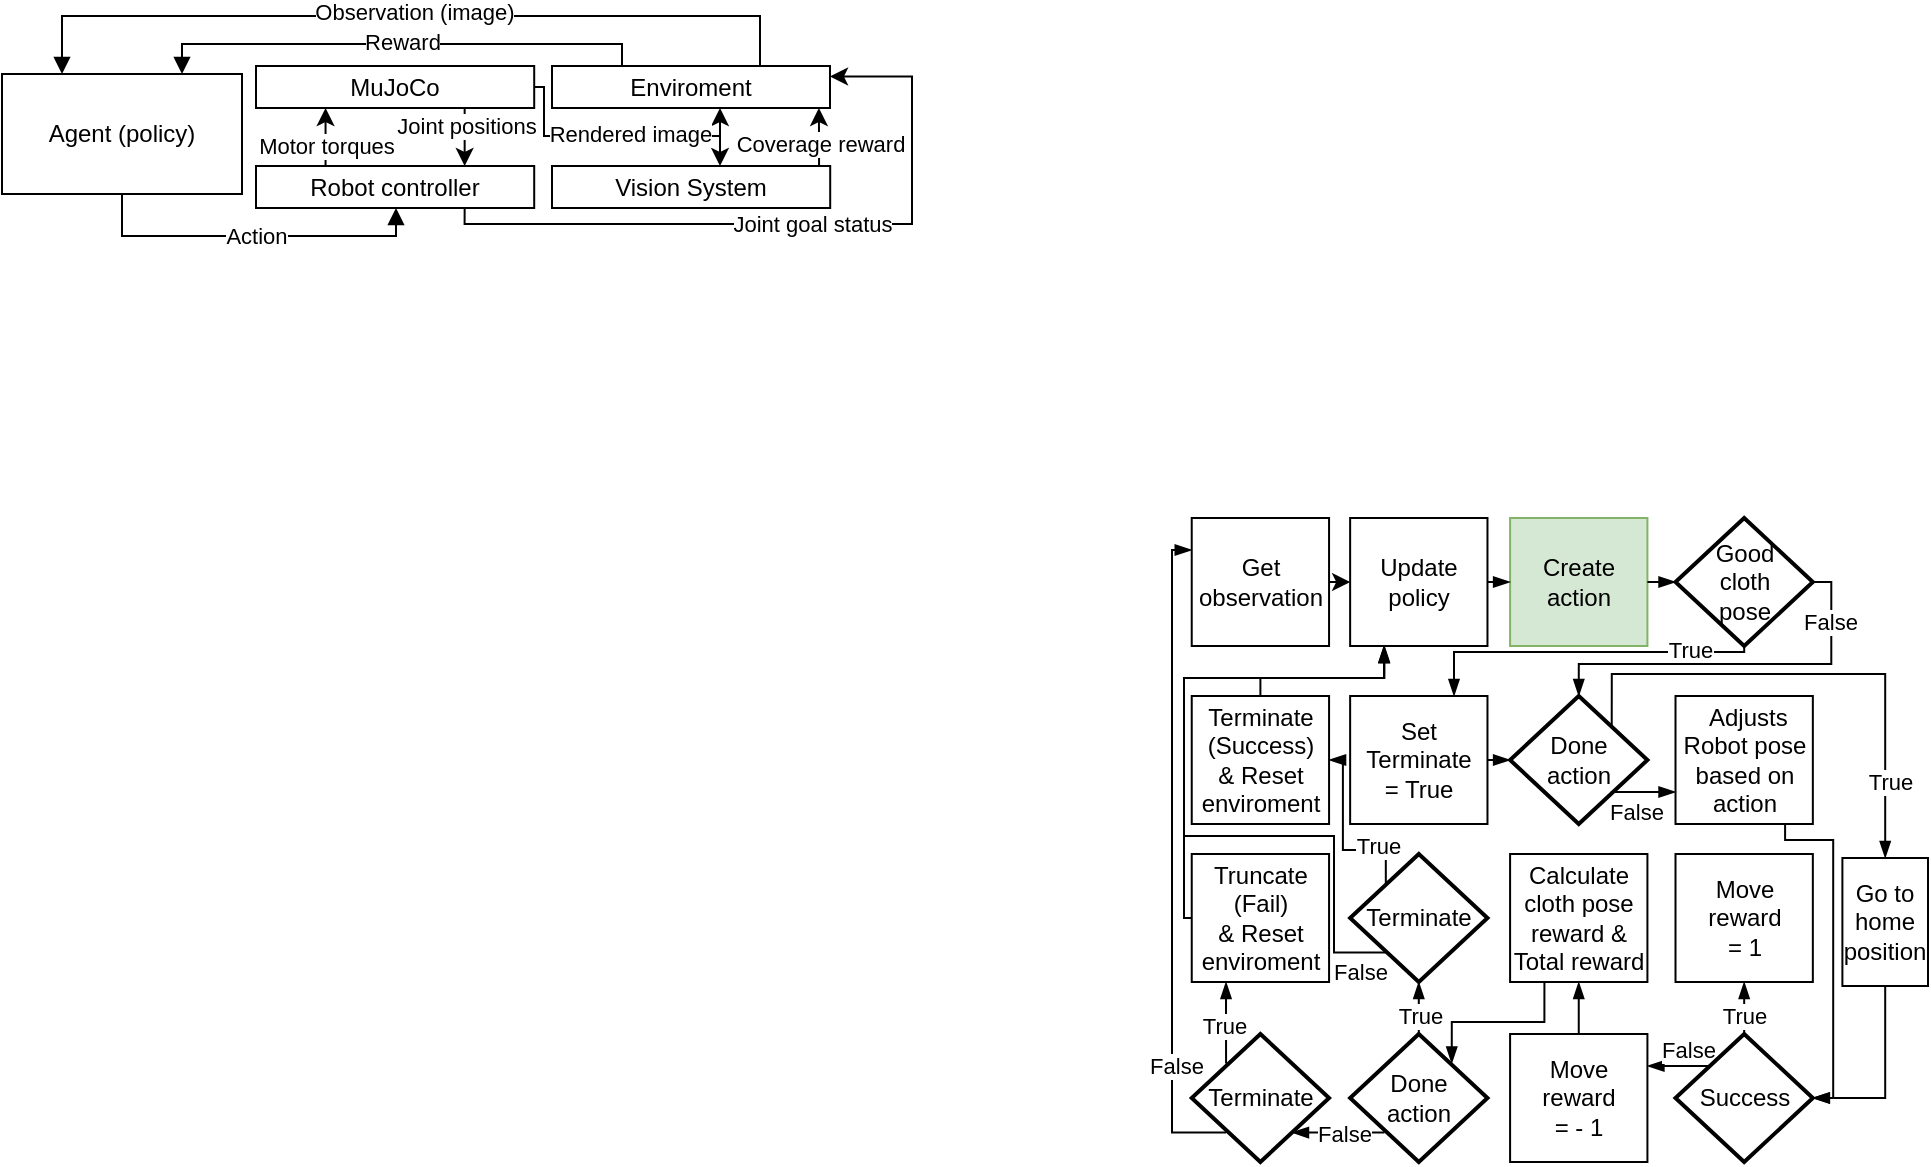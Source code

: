 <mxfile version="21.2.9" type="github">
  <diagram name="Side-1" id="IDjkuEueyV2Seu-0DVJS">
    <mxGraphModel dx="833" dy="358" grid="0" gridSize="10" guides="1" tooltips="1" connect="1" arrows="1" fold="1" page="1" pageScale="1" pageWidth="827" pageHeight="1169" math="0" shadow="0">
      <root>
        <mxCell id="0" />
        <mxCell id="1" parent="0" />
        <mxCell id="q68h-VnjrhYscI5epr3n-5" style="edgeStyle=orthogonalEdgeStyle;rounded=0;orthogonalLoop=1;jettySize=auto;html=1;exitX=0.25;exitY=0;exitDx=0;exitDy=0;endArrow=none;endFill=0;entryX=0.75;entryY=0;entryDx=0;entryDy=0;startArrow=block;startFill=1;" parent="1" source="q68h-VnjrhYscI5epr3n-1" target="q68h-VnjrhYscI5epr3n-2" edge="1">
          <mxGeometry relative="1" as="geometry">
            <Array as="points">
              <mxPoint x="130" y="191" />
              <mxPoint x="479" y="191" />
              <mxPoint x="479" y="216" />
            </Array>
          </mxGeometry>
        </mxCell>
        <mxCell id="q68h-VnjrhYscI5epr3n-10" value="Observation (image)" style="edgeLabel;html=1;align=center;verticalAlign=middle;resizable=0;points=[];" parent="q68h-VnjrhYscI5epr3n-5" vertex="1" connectable="0">
          <mxGeometry x="0.074" y="-1" relative="1" as="geometry">
            <mxPoint x="-12" y="-3" as="offset" />
          </mxGeometry>
        </mxCell>
        <mxCell id="q68h-VnjrhYscI5epr3n-1" value="Agent (policy)" style="rounded=0;whiteSpace=wrap;html=1;" parent="1" vertex="1">
          <mxGeometry x="100" y="220" width="120" height="60" as="geometry" />
        </mxCell>
        <mxCell id="q68h-VnjrhYscI5epr3n-11" style="edgeStyle=orthogonalEdgeStyle;rounded=0;orthogonalLoop=1;jettySize=auto;html=1;exitX=0.75;exitY=0;exitDx=0;exitDy=0;endArrow=none;endFill=0;entryX=0.25;entryY=0;entryDx=0;entryDy=0;startArrow=block;startFill=1;" parent="1" source="q68h-VnjrhYscI5epr3n-1" target="q68h-VnjrhYscI5epr3n-2" edge="1">
          <mxGeometry relative="1" as="geometry">
            <mxPoint x="140" y="230" as="sourcePoint" />
            <mxPoint x="369" y="230" as="targetPoint" />
            <Array as="points">
              <mxPoint x="190" y="205" />
              <mxPoint x="410" y="205" />
              <mxPoint x="410" y="216" />
            </Array>
          </mxGeometry>
        </mxCell>
        <mxCell id="q68h-VnjrhYscI5epr3n-12" value="Reward" style="edgeLabel;html=1;align=center;verticalAlign=middle;resizable=0;points=[];" parent="q68h-VnjrhYscI5epr3n-11" vertex="1" connectable="0">
          <mxGeometry x="0.074" y="-1" relative="1" as="geometry">
            <mxPoint x="-7" y="-2" as="offset" />
          </mxGeometry>
        </mxCell>
        <mxCell id="q68h-VnjrhYscI5epr3n-9" style="edgeStyle=orthogonalEdgeStyle;rounded=0;orthogonalLoop=1;jettySize=auto;html=1;exitX=0.5;exitY=1;exitDx=0;exitDy=0;endArrow=block;endFill=1;entryX=0.5;entryY=1;entryDx=0;entryDy=0;" parent="1" source="q68h-VnjrhYscI5epr3n-1" target="q68h-VnjrhYscI5epr3n-16" edge="1">
          <mxGeometry relative="1" as="geometry">
            <mxPoint x="140" y="230" as="sourcePoint" />
            <mxPoint x="461" y="359" as="targetPoint" />
            <Array as="points">
              <mxPoint x="160" y="301" />
              <mxPoint x="297" y="301" />
              <mxPoint x="297" y="287" />
            </Array>
          </mxGeometry>
        </mxCell>
        <mxCell id="q68h-VnjrhYscI5epr3n-13" value="Action" style="edgeLabel;html=1;align=center;verticalAlign=middle;resizable=0;points=[];" parent="q68h-VnjrhYscI5epr3n-9" vertex="1" connectable="0">
          <mxGeometry x="-0.108" y="2" relative="1" as="geometry">
            <mxPoint x="11" y="2" as="offset" />
          </mxGeometry>
        </mxCell>
        <mxCell id="q68h-VnjrhYscI5epr3n-2" value="Enviroment" style="rounded=0;whiteSpace=wrap;html=1;verticalAlign=middle;points=[[0,0,0,0,0],[0,0.25,0,0,0],[0,0.5,0,0,0],[0,0.75,0,0,0],[0,1,0,0,0],[0.25,0,0,0,0],[0.25,1,0,0,0],[0.5,0,0,0,0],[0.5,1,0,0,0],[0.61,1,0,0,0],[0.75,0,0,0,0],[0.96,1,0,0,0],[1,0,0,0,0],[1,0.25,0,0,0],[1,0.5,0,0,0],[1,0.75,0,0,0]];" parent="1" vertex="1">
          <mxGeometry x="375" y="216" width="139" height="21" as="geometry" />
        </mxCell>
        <mxCell id="q68h-VnjrhYscI5epr3n-39" style="edgeStyle=orthogonalEdgeStyle;rounded=0;orthogonalLoop=1;jettySize=auto;html=1;exitX=1;exitY=0.5;exitDx=0;exitDy=0;entryX=0.61;entryY=1;entryDx=0;entryDy=0;entryPerimeter=0;" parent="1" source="q68h-VnjrhYscI5epr3n-14" target="q68h-VnjrhYscI5epr3n-2" edge="1">
          <mxGeometry relative="1" as="geometry">
            <Array as="points">
              <mxPoint x="371" y="226" />
              <mxPoint x="371" y="251" />
              <mxPoint x="459" y="251" />
              <mxPoint x="459" y="237" />
            </Array>
          </mxGeometry>
        </mxCell>
        <mxCell id="q68h-VnjrhYscI5epr3n-14" value="MuJoCo" style="rounded=0;whiteSpace=wrap;html=1;" parent="1" vertex="1">
          <mxGeometry x="227" y="216" width="139.1" height="21" as="geometry" />
        </mxCell>
        <mxCell id="q68h-VnjrhYscI5epr3n-32" style="edgeStyle=orthogonalEdgeStyle;rounded=0;orthogonalLoop=1;jettySize=auto;html=1;exitX=0.75;exitY=1;exitDx=0;exitDy=0;entryX=1;entryY=0.25;entryDx=0;entryDy=0;" parent="1" source="q68h-VnjrhYscI5epr3n-16" target="q68h-VnjrhYscI5epr3n-2" edge="1">
          <mxGeometry relative="1" as="geometry">
            <Array as="points">
              <mxPoint x="331" y="295" />
              <mxPoint x="555" y="295" />
              <mxPoint x="555" y="221" />
            </Array>
          </mxGeometry>
        </mxCell>
        <mxCell id="q68h-VnjrhYscI5epr3n-33" value="Joint goal status" style="edgeLabel;html=1;align=center;verticalAlign=middle;resizable=0;points=[];" parent="q68h-VnjrhYscI5epr3n-32" vertex="1" connectable="0">
          <mxGeometry x="0.049" relative="1" as="geometry">
            <mxPoint as="offset" />
          </mxGeometry>
        </mxCell>
        <mxCell id="q68h-VnjrhYscI5epr3n-16" value="Robot controller" style="rounded=0;whiteSpace=wrap;html=1;" parent="1" vertex="1">
          <mxGeometry x="227" y="266" width="139.1" height="21" as="geometry" />
        </mxCell>
        <mxCell id="q68h-VnjrhYscI5epr3n-17" style="edgeStyle=orthogonalEdgeStyle;rounded=0;orthogonalLoop=1;jettySize=auto;html=1;exitX=0.25;exitY=0;exitDx=0;exitDy=0;entryX=0.25;entryY=1;entryDx=0;entryDy=0;" parent="1" source="q68h-VnjrhYscI5epr3n-16" target="q68h-VnjrhYscI5epr3n-14" edge="1">
          <mxGeometry relative="1" as="geometry" />
        </mxCell>
        <mxCell id="q68h-VnjrhYscI5epr3n-19" value="Motor torques" style="edgeLabel;html=1;align=center;verticalAlign=middle;resizable=0;points=[];" parent="q68h-VnjrhYscI5epr3n-17" vertex="1" connectable="0">
          <mxGeometry x="-0.271" relative="1" as="geometry">
            <mxPoint as="offset" />
          </mxGeometry>
        </mxCell>
        <mxCell id="q68h-VnjrhYscI5epr3n-18" style="edgeStyle=orthogonalEdgeStyle;rounded=0;orthogonalLoop=1;jettySize=auto;html=1;exitX=0.75;exitY=1;exitDx=0;exitDy=0;entryX=0.75;entryY=0;entryDx=0;entryDy=0;" parent="1" source="q68h-VnjrhYscI5epr3n-14" target="q68h-VnjrhYscI5epr3n-16" edge="1">
          <mxGeometry relative="1" as="geometry">
            <mxPoint x="626.07" y="486" as="sourcePoint" />
            <mxPoint x="626.07" y="471" as="targetPoint" />
          </mxGeometry>
        </mxCell>
        <mxCell id="q68h-VnjrhYscI5epr3n-20" value="Joint positions" style="edgeLabel;html=1;align=center;verticalAlign=middle;resizable=0;points=[];" parent="q68h-VnjrhYscI5epr3n-18" vertex="1" connectable="0">
          <mxGeometry x="-0.368" relative="1" as="geometry">
            <mxPoint as="offset" />
          </mxGeometry>
        </mxCell>
        <mxCell id="q68h-VnjrhYscI5epr3n-37" style="edgeStyle=orthogonalEdgeStyle;rounded=0;orthogonalLoop=1;jettySize=auto;html=1;exitX=0.96;exitY=0;exitDx=0;exitDy=0;entryX=0.96;entryY=1;entryDx=0;entryDy=0;exitPerimeter=0;entryPerimeter=0;" parent="1" source="q68h-VnjrhYscI5epr3n-29" target="q68h-VnjrhYscI5epr3n-2" edge="1">
          <mxGeometry relative="1" as="geometry">
            <Array as="points">
              <mxPoint x="508" y="251" />
              <mxPoint x="508" y="251" />
            </Array>
          </mxGeometry>
        </mxCell>
        <mxCell id="q68h-VnjrhYscI5epr3n-38" value="Coverage reward" style="edgeLabel;html=1;align=center;verticalAlign=middle;resizable=0;points=[];" parent="q68h-VnjrhYscI5epr3n-37" vertex="1" connectable="0">
          <mxGeometry x="0.306" relative="1" as="geometry">
            <mxPoint y="8" as="offset" />
          </mxGeometry>
        </mxCell>
        <mxCell id="q68h-VnjrhYscI5epr3n-29" value="Vision System" style="rounded=0;whiteSpace=wrap;html=1;points=[[0,0,0,0,0],[0,0.25,0,0,0],[0,0.5,0,0,0],[0,0.75,0,0,0],[0,1,0,0,0],[0.25,0,0,0,0],[0.25,1,0,0,0],[0.5,0,0,0,0],[0.5,1,0,0,0],[0.61,0,0,0,0],[0.75,1,0,0,0],[0.96,0,0,0,0],[1,0.25,0,0,0],[1,0.5,0,0,0],[1,0.75,0,0,0],[1,1,0,0,0]];" parent="1" vertex="1">
          <mxGeometry x="375" y="266" width="139.1" height="21" as="geometry" />
        </mxCell>
        <mxCell id="q68h-VnjrhYscI5epr3n-34" style="edgeStyle=orthogonalEdgeStyle;rounded=0;orthogonalLoop=1;jettySize=auto;html=1;exitX=1;exitY=0.5;exitDx=0;exitDy=0;entryX=0.61;entryY=0;entryDx=0;entryDy=0;entryPerimeter=0;" parent="1" source="q68h-VnjrhYscI5epr3n-14" target="q68h-VnjrhYscI5epr3n-29" edge="1">
          <mxGeometry relative="1" as="geometry">
            <Array as="points">
              <mxPoint x="371" y="226" />
              <mxPoint x="371" y="251" />
              <mxPoint x="459" y="251" />
              <mxPoint x="459" y="266" />
            </Array>
          </mxGeometry>
        </mxCell>
        <mxCell id="q68h-VnjrhYscI5epr3n-35" value="Rendered image" style="edgeLabel;html=1;align=center;verticalAlign=middle;resizable=0;points=[];" parent="q68h-VnjrhYscI5epr3n-34" vertex="1" connectable="0">
          <mxGeometry x="0.35" y="-1" relative="1" as="geometry">
            <mxPoint x="-18" y="-2" as="offset" />
          </mxGeometry>
        </mxCell>
        <mxCell id="q68h-VnjrhYscI5epr3n-40" value="Create action" style="whiteSpace=wrap;html=1;fillColor=#d5e8d4;strokeColor=#82b366;" parent="1" vertex="1">
          <mxGeometry x="854.048" y="442" width="68.665" height="64" as="geometry" />
        </mxCell>
        <mxCell id="q68h-VnjrhYscI5epr3n-41" value="&amp;nbsp;Adjusts Robot pose based on action" style="whiteSpace=wrap;html=1;" parent="1" vertex="1">
          <mxGeometry x="936.756" y="531" width="68.665" height="64" as="geometry" />
        </mxCell>
        <mxCell id="q68h-VnjrhYscI5epr3n-46" style="edgeStyle=orthogonalEdgeStyle;rounded=0;orthogonalLoop=1;jettySize=auto;html=1;exitX=0.5;exitY=1;exitDx=0;exitDy=0;entryX=1;entryY=0.5;entryDx=0;entryDy=0;entryPerimeter=0;endArrow=blockThin;endFill=1;" parent="1" source="q68h-VnjrhYscI5epr3n-41" target="q68h-VnjrhYscI5epr3n-45" edge="1">
          <mxGeometry relative="1" as="geometry">
            <Array as="points">
              <mxPoint x="991.564" y="595" />
              <mxPoint x="991.564" y="603" />
              <mxPoint x="1015.582" y="603" />
              <mxPoint x="1015.582" y="732" />
            </Array>
          </mxGeometry>
        </mxCell>
        <mxCell id="N2SRux4HgJf7I-M0yXab-2" style="edgeStyle=orthogonalEdgeStyle;rounded=0;orthogonalLoop=1;jettySize=auto;html=1;exitX=1;exitY=0.5;exitDx=0;exitDy=0;entryX=0;entryY=0.5;entryDx=0;entryDy=0;endArrow=blockThin;endFill=1;entryPerimeter=0;" parent="1" source="q68h-VnjrhYscI5epr3n-40" target="q68h-VnjrhYscI5epr3n-53" edge="1">
          <mxGeometry relative="1" as="geometry">
            <mxPoint x="885.046" y="474" as="targetPoint" />
          </mxGeometry>
        </mxCell>
        <mxCell id="q68h-VnjrhYscI5epr3n-53" value="&lt;div style=&quot;&quot;&gt;&lt;span style=&quot;background-color: initial;&quot;&gt;Good&lt;/span&gt;&lt;/div&gt;&lt;div style=&quot;&quot;&gt;&lt;span style=&quot;background-color: initial;&quot;&gt;cloth&lt;/span&gt;&lt;/div&gt;&lt;div style=&quot;&quot;&gt;&lt;span style=&quot;background-color: initial;&quot;&gt;pose&lt;/span&gt;&lt;/div&gt;" style="strokeWidth=2;html=1;shape=mxgraph.flowchart.decision;whiteSpace=wrap;points=[[0,0.5,0,0,0],[0.5,0,0,0,0],[0.5,1,0,0,0],[0.73,0.77,0,0,0],[1,0.5,0,0,0]];align=center;" parent="1" vertex="1">
          <mxGeometry x="936.756" y="442" width="68.665" height="64" as="geometry" />
        </mxCell>
        <mxCell id="4_z-g-zLLC8cnZhCMe20-2" style="edgeStyle=orthogonalEdgeStyle;rounded=0;orthogonalLoop=1;jettySize=auto;html=1;exitX=0.5;exitY=0;exitDx=0;exitDy=0;entryX=0.25;entryY=1;entryDx=0;entryDy=0;endArrow=blockThin;endFill=1;" edge="1" parent="1" source="N2SRux4HgJf7I-M0yXab-4" target="N2SRux4HgJf7I-M0yXab-112">
          <mxGeometry relative="1" as="geometry">
            <Array as="points">
              <mxPoint x="729" y="522" />
              <mxPoint x="791" y="522" />
              <mxPoint x="791" y="506" />
            </Array>
          </mxGeometry>
        </mxCell>
        <mxCell id="N2SRux4HgJf7I-M0yXab-4" value="Terminate (Success)&lt;br&gt;&amp;amp; Reset enviroment" style="whiteSpace=wrap;html=1;" parent="1" vertex="1">
          <mxGeometry x="694.869" y="531" width="68.665" height="64" as="geometry" />
        </mxCell>
        <mxCell id="N2SRux4HgJf7I-M0yXab-19" value="Move reward&lt;br&gt;= 1" style="whiteSpace=wrap;html=1;" parent="1" vertex="1">
          <mxGeometry x="936.756" y="610" width="68.665" height="64" as="geometry" />
        </mxCell>
        <mxCell id="N2SRux4HgJf7I-M0yXab-152" style="edgeStyle=orthogonalEdgeStyle;rounded=0;orthogonalLoop=1;jettySize=auto;html=1;exitX=0.5;exitY=0;exitDx=0;exitDy=0;exitPerimeter=0;entryX=0.5;entryY=1;entryDx=0;entryDy=0;endArrow=blockThin;endFill=1;" parent="1" source="q68h-VnjrhYscI5epr3n-45" target="N2SRux4HgJf7I-M0yXab-19" edge="1">
          <mxGeometry relative="1" as="geometry" />
        </mxCell>
        <mxCell id="N2SRux4HgJf7I-M0yXab-153" value="True" style="edgeLabel;html=1;align=center;verticalAlign=middle;resizable=0;points=[];" parent="N2SRux4HgJf7I-M0yXab-152" vertex="1" connectable="0">
          <mxGeometry x="0.165" y="1" relative="1" as="geometry">
            <mxPoint x="1" y="6" as="offset" />
          </mxGeometry>
        </mxCell>
        <mxCell id="N2SRux4HgJf7I-M0yXab-24" value="Move reward&lt;br&gt;= - 1" style="whiteSpace=wrap;html=1;" parent="1" vertex="1">
          <mxGeometry x="854.046" y="700" width="68.665" height="64" as="geometry" />
        </mxCell>
        <mxCell id="N2SRux4HgJf7I-M0yXab-155" style="edgeStyle=orthogonalEdgeStyle;rounded=0;orthogonalLoop=1;jettySize=auto;html=1;exitX=0.24;exitY=0.25;exitDx=0;exitDy=0;exitPerimeter=0;entryX=1;entryY=0.25;entryDx=0;entryDy=0;endArrow=blockThin;endFill=1;" parent="1" source="q68h-VnjrhYscI5epr3n-45" target="N2SRux4HgJf7I-M0yXab-24" edge="1">
          <mxGeometry relative="1" as="geometry" />
        </mxCell>
        <mxCell id="N2SRux4HgJf7I-M0yXab-156" value="False" style="edgeLabel;html=1;align=center;verticalAlign=middle;resizable=0;points=[];" parent="N2SRux4HgJf7I-M0yXab-155" vertex="1" connectable="0">
          <mxGeometry x="0.254" y="-1" relative="1" as="geometry">
            <mxPoint x="9" y="-7" as="offset" />
          </mxGeometry>
        </mxCell>
        <mxCell id="N2SRux4HgJf7I-M0yXab-30" value="Truncate (Fail)&lt;br&gt;&amp;amp; Reset enviroment" style="whiteSpace=wrap;html=1;" parent="1" vertex="1">
          <mxGeometry x="694.869" y="610" width="68.665" height="64" as="geometry" />
        </mxCell>
        <mxCell id="N2SRux4HgJf7I-M0yXab-35" value="Calculate cloth pose reward &amp;amp; Total reward" style="whiteSpace=wrap;html=1;" parent="1" vertex="1">
          <mxGeometry x="854.046" y="610" width="68.665" height="64" as="geometry" />
        </mxCell>
        <mxCell id="N2SRux4HgJf7I-M0yXab-140" style="edgeStyle=orthogonalEdgeStyle;rounded=0;orthogonalLoop=1;jettySize=auto;html=1;exitX=0.5;exitY=0;exitDx=0;exitDy=0;entryX=0.5;entryY=1;entryDx=0;entryDy=0;endArrow=blockThin;endFill=1;" parent="1" source="N2SRux4HgJf7I-M0yXab-24" target="N2SRux4HgJf7I-M0yXab-35" edge="1">
          <mxGeometry relative="1" as="geometry" />
        </mxCell>
        <mxCell id="N2SRux4HgJf7I-M0yXab-44" value="Set Terminate&lt;br&gt;= True" style="whiteSpace=wrap;html=1;" parent="1" vertex="1">
          <mxGeometry x="774.068" y="531" width="68.665" height="64" as="geometry" />
        </mxCell>
        <mxCell id="N2SRux4HgJf7I-M0yXab-6" value="" style="edgeStyle=orthogonalEdgeStyle;rounded=0;orthogonalLoop=1;jettySize=auto;html=1;exitX=0.5;exitY=1;exitDx=0;exitDy=0;exitPerimeter=0;entryX=0.75;entryY=0;entryDx=0;entryDy=0;endArrow=blockThin;endFill=1;" parent="1" source="q68h-VnjrhYscI5epr3n-53" target="N2SRux4HgJf7I-M0yXab-44" edge="1">
          <mxGeometry relative="1" as="geometry">
            <Array as="points">
              <mxPoint x="971" y="509" />
              <mxPoint x="826" y="509" />
              <mxPoint x="826" y="531" />
            </Array>
          </mxGeometry>
        </mxCell>
        <mxCell id="N2SRux4HgJf7I-M0yXab-7" value="True" style="edgeLabel;html=1;align=center;verticalAlign=middle;resizable=0;points=[];" parent="N2SRux4HgJf7I-M0yXab-6" vertex="1" connectable="0">
          <mxGeometry x="-0.456" relative="1" as="geometry">
            <mxPoint x="16" y="-1" as="offset" />
          </mxGeometry>
        </mxCell>
        <mxCell id="N2SRux4HgJf7I-M0yXab-85" style="edgeStyle=orthogonalEdgeStyle;rounded=0;orthogonalLoop=1;jettySize=auto;html=1;exitX=0.26;exitY=0.23;exitDx=0;exitDy=0;exitPerimeter=0;entryX=1;entryY=0.5;entryDx=0;entryDy=0;endArrow=blockThin;endFill=1;" parent="1" source="N2SRux4HgJf7I-M0yXab-83" target="N2SRux4HgJf7I-M0yXab-4" edge="1">
          <mxGeometry relative="1" as="geometry">
            <Array as="points">
              <mxPoint x="791.526" y="608" />
              <mxPoint x="770.431" y="608" />
              <mxPoint x="770.431" y="563" />
            </Array>
          </mxGeometry>
        </mxCell>
        <mxCell id="N2SRux4HgJf7I-M0yXab-86" value="True" style="edgeLabel;html=1;align=center;verticalAlign=middle;resizable=0;points=[];" parent="N2SRux4HgJf7I-M0yXab-85" vertex="1" connectable="0">
          <mxGeometry x="-0.45" relative="1" as="geometry">
            <mxPoint x="4" y="-2" as="offset" />
          </mxGeometry>
        </mxCell>
        <mxCell id="N2SRux4HgJf7I-M0yXab-114" style="edgeStyle=orthogonalEdgeStyle;rounded=0;orthogonalLoop=1;jettySize=auto;html=1;exitX=1;exitY=0.5;exitDx=0;exitDy=0;entryX=0;entryY=0.5;entryDx=0;entryDy=0;endArrow=blockThin;endFill=1;" parent="1" source="N2SRux4HgJf7I-M0yXab-112" target="q68h-VnjrhYscI5epr3n-40" edge="1">
          <mxGeometry relative="1" as="geometry" />
        </mxCell>
        <mxCell id="N2SRux4HgJf7I-M0yXab-112" value="Update policy" style="whiteSpace=wrap;html=1;" parent="1" vertex="1">
          <mxGeometry x="774.069" y="442" width="68.665" height="64" as="geometry" />
        </mxCell>
        <mxCell id="N2SRux4HgJf7I-M0yXab-37" style="edgeStyle=orthogonalEdgeStyle;rounded=0;orthogonalLoop=1;jettySize=auto;html=1;exitX=0;exitY=0.5;exitDx=0;exitDy=0;entryX=0.25;entryY=1;entryDx=0;entryDy=0;endArrow=blockThin;endFill=1;" parent="1" source="N2SRux4HgJf7I-M0yXab-30" target="N2SRux4HgJf7I-M0yXab-112" edge="1">
          <mxGeometry relative="1" as="geometry">
            <Array as="points">
              <mxPoint x="691" y="642" />
              <mxPoint x="691" y="522" />
              <mxPoint x="791" y="522" />
              <mxPoint x="791" y="506" />
            </Array>
            <mxPoint x="809" y="507" as="targetPoint" />
          </mxGeometry>
        </mxCell>
        <mxCell id="N2SRux4HgJf7I-M0yXab-158" style="edgeStyle=orthogonalEdgeStyle;rounded=0;orthogonalLoop=1;jettySize=auto;html=1;exitX=0.26;exitY=0.77;exitDx=0;exitDy=0;exitPerimeter=0;entryX=0.25;entryY=1;entryDx=0;entryDy=0;endArrow=blockThin;endFill=1;" parent="1" source="N2SRux4HgJf7I-M0yXab-83" target="N2SRux4HgJf7I-M0yXab-112" edge="1">
          <mxGeometry relative="1" as="geometry">
            <Array as="points">
              <mxPoint x="766" y="659" />
              <mxPoint x="766" y="601" />
              <mxPoint x="691" y="601" />
              <mxPoint x="691" y="522" />
              <mxPoint x="791" y="522" />
            </Array>
          </mxGeometry>
        </mxCell>
        <mxCell id="N2SRux4HgJf7I-M0yXab-159" value="False" style="edgeLabel;html=1;align=center;verticalAlign=middle;resizable=0;points=[];" parent="N2SRux4HgJf7I-M0yXab-158" vertex="1" connectable="0">
          <mxGeometry x="-0.865" y="1" relative="1" as="geometry">
            <mxPoint x="11" y="8" as="offset" />
          </mxGeometry>
        </mxCell>
        <mxCell id="N2SRux4HgJf7I-M0yXab-117" value="Done&lt;br&gt;action" style="strokeWidth=2;html=1;shape=mxgraph.flowchart.decision;whiteSpace=wrap;points=[[0,0.5,0,0,0],[0.25,0.23,0,0,0],[0.25,0.77,0,0,0],[0.5,0,0,0,0],[0.5,1,0,0,0],[0.74,0.23,0,0,0],[1,0.5,0,0,0]];" parent="1" vertex="1">
          <mxGeometry x="774.068" y="700" width="68.665" height="64" as="geometry" />
        </mxCell>
        <mxCell id="N2SRux4HgJf7I-M0yXab-122" value="" style="edgeStyle=orthogonalEdgeStyle;rounded=0;orthogonalLoop=1;jettySize=auto;html=1;exitX=0.25;exitY=1;exitDx=0;exitDy=0;entryX=0.74;entryY=0.23;entryDx=0;entryDy=0;entryPerimeter=0;endArrow=blockThin;endFill=1;" parent="1" source="N2SRux4HgJf7I-M0yXab-35" target="N2SRux4HgJf7I-M0yXab-117" edge="1">
          <mxGeometry relative="1" as="geometry">
            <Array as="points">
              <mxPoint x="871.213" y="694" />
              <mxPoint x="825.176" y="694" />
            </Array>
          </mxGeometry>
        </mxCell>
        <mxCell id="N2SRux4HgJf7I-M0yXab-131" style="edgeStyle=orthogonalEdgeStyle;rounded=0;orthogonalLoop=1;jettySize=auto;html=1;entryX=0.25;entryY=1;entryDx=0;entryDy=0;exitX=0.25;exitY=0.23;exitDx=0;exitDy=0;exitPerimeter=0;endArrow=blockThin;endFill=1;" parent="1" source="N2SRux4HgJf7I-M0yXab-127" target="N2SRux4HgJf7I-M0yXab-30" edge="1">
          <mxGeometry relative="1" as="geometry">
            <mxPoint x="791.624" y="749" as="sourcePoint" />
            <mxPoint x="744.994" y="749.28" as="targetPoint" />
          </mxGeometry>
        </mxCell>
        <mxCell id="N2SRux4HgJf7I-M0yXab-132" value="True" style="edgeLabel;html=1;align=center;verticalAlign=middle;resizable=0;points=[];" parent="N2SRux4HgJf7I-M0yXab-131" vertex="1" connectable="0">
          <mxGeometry x="-0.788" relative="1" as="geometry">
            <mxPoint x="-1" y="-11" as="offset" />
          </mxGeometry>
        </mxCell>
        <mxCell id="N2SRux4HgJf7I-M0yXab-133" style="edgeStyle=orthogonalEdgeStyle;rounded=0;orthogonalLoop=1;jettySize=auto;html=1;exitX=0.25;exitY=0.77;exitDx=0;exitDy=0;exitPerimeter=0;entryX=0;entryY=0.25;entryDx=0;entryDy=0;strokeWidth=1;endArrow=blockThin;endFill=1;" parent="1" source="N2SRux4HgJf7I-M0yXab-127" target="4_z-g-zLLC8cnZhCMe20-1" edge="1">
          <mxGeometry relative="1" as="geometry">
            <Array as="points">
              <mxPoint x="685" y="749" />
              <mxPoint x="685" y="458" />
            </Array>
          </mxGeometry>
        </mxCell>
        <mxCell id="N2SRux4HgJf7I-M0yXab-134" value="False" style="edgeLabel;html=1;align=center;verticalAlign=middle;resizable=0;points=[];" parent="N2SRux4HgJf7I-M0yXab-133" vertex="1" connectable="0">
          <mxGeometry x="-0.687" y="-1" relative="1" as="geometry">
            <mxPoint x="1" y="-9" as="offset" />
          </mxGeometry>
        </mxCell>
        <mxCell id="N2SRux4HgJf7I-M0yXab-127" value="Terminate" style="strokeWidth=2;html=1;shape=mxgraph.flowchart.decision;whiteSpace=wrap;points=[[0,0.5,0,0,0],[0.25,0.23,0,0,0],[0.25,0.77,0,0,0],[0.5,0,0,0,0],[0.5,1,0,0,0],[0.73,0.77,0,0,0],[1,0.5,0,0,0]];" parent="1" vertex="1">
          <mxGeometry x="694.869" y="700" width="68.665" height="64" as="geometry" />
        </mxCell>
        <mxCell id="N2SRux4HgJf7I-M0yXab-128" style="edgeStyle=orthogonalEdgeStyle;rounded=0;orthogonalLoop=1;jettySize=auto;html=1;exitX=0.25;exitY=0.77;exitDx=0;exitDy=0;exitPerimeter=0;entryX=0.73;entryY=0.77;entryDx=0;entryDy=0;entryPerimeter=0;endArrow=blockThin;endFill=1;" parent="1" source="N2SRux4HgJf7I-M0yXab-117" target="N2SRux4HgJf7I-M0yXab-127" edge="1">
          <mxGeometry relative="1" as="geometry" />
        </mxCell>
        <mxCell id="N2SRux4HgJf7I-M0yXab-129" value="False" style="edgeLabel;html=1;align=center;verticalAlign=middle;resizable=0;points=[];" parent="N2SRux4HgJf7I-M0yXab-128" vertex="1" connectable="0">
          <mxGeometry x="-0.802" relative="1" as="geometry">
            <mxPoint x="-10" as="offset" />
          </mxGeometry>
        </mxCell>
        <mxCell id="N2SRux4HgJf7I-M0yXab-142" value="Go to home position" style="whiteSpace=wrap;html=1;" parent="1" vertex="1">
          <mxGeometry x="1020.201" y="612" width="42.799" height="64" as="geometry" />
        </mxCell>
        <mxCell id="N2SRux4HgJf7I-M0yXab-144" style="edgeStyle=orthogonalEdgeStyle;rounded=0;orthogonalLoop=1;jettySize=auto;html=1;exitX=0.74;exitY=0.25;exitDx=0;exitDy=0;exitPerimeter=0;entryX=0.5;entryY=0;entryDx=0;entryDy=0;endArrow=blockThin;endFill=1;" parent="1" source="N2SRux4HgJf7I-M0yXab-143" target="N2SRux4HgJf7I-M0yXab-142" edge="1">
          <mxGeometry relative="1" as="geometry">
            <Array as="points">
              <mxPoint x="904.729" y="520" />
              <mxPoint x="1041.448" y="520" />
            </Array>
          </mxGeometry>
        </mxCell>
        <mxCell id="N2SRux4HgJf7I-M0yXab-145" value="True" style="edgeLabel;html=1;align=center;verticalAlign=middle;resizable=0;points=[];" parent="N2SRux4HgJf7I-M0yXab-144" vertex="1" connectable="0">
          <mxGeometry x="0.691" y="2" relative="1" as="geometry">
            <mxPoint y="1" as="offset" />
          </mxGeometry>
        </mxCell>
        <mxCell id="N2SRux4HgJf7I-M0yXab-143" value="Done&lt;br&gt;action" style="strokeWidth=2;html=1;shape=mxgraph.flowchart.decision;whiteSpace=wrap;points=[[0,0.5,0,0,0],[0.25,0.25,0,0,0],[0.25,0.77,0,0,0],[0.5,0,0,0,0],[0.5,1,0,0,0],[0.74,0.25,0,0,0],[0.74,0.77,0,0,0],[1,0.5,0,0,0]];" parent="1" vertex="1">
          <mxGeometry x="854.046" y="531" width="68.665" height="64" as="geometry" />
        </mxCell>
        <mxCell id="N2SRux4HgJf7I-M0yXab-160" style="edgeStyle=orthogonalEdgeStyle;rounded=0;orthogonalLoop=1;jettySize=auto;html=1;exitX=1;exitY=0.5;exitDx=0;exitDy=0;exitPerimeter=0;entryX=0.5;entryY=0;entryDx=0;entryDy=0;entryPerimeter=0;endArrow=blockThin;endFill=1;" parent="1" source="q68h-VnjrhYscI5epr3n-53" target="N2SRux4HgJf7I-M0yXab-143" edge="1">
          <mxGeometry relative="1" as="geometry">
            <mxPoint x="1059.959" y="487.81" as="targetPoint" />
            <Array as="points">
              <mxPoint x="1014.659" y="474" />
              <mxPoint x="1014.659" y="515" />
              <mxPoint x="888.101" y="515" />
            </Array>
          </mxGeometry>
        </mxCell>
        <mxCell id="N2SRux4HgJf7I-M0yXab-162" value="False" style="edgeLabel;html=1;align=center;verticalAlign=middle;resizable=0;points=[];" parent="N2SRux4HgJf7I-M0yXab-160" vertex="1" connectable="0">
          <mxGeometry x="-0.594" relative="1" as="geometry">
            <mxPoint x="-1" y="-10" as="offset" />
          </mxGeometry>
        </mxCell>
        <mxCell id="N2SRux4HgJf7I-M0yXab-135" style="edgeStyle=orthogonalEdgeStyle;rounded=0;orthogonalLoop=1;jettySize=auto;html=1;exitX=1;exitY=0.5;exitDx=0;exitDy=0;entryX=0;entryY=0.5;entryDx=0;entryDy=0;entryPerimeter=0;endArrow=blockThin;endFill=1;" parent="1" source="N2SRux4HgJf7I-M0yXab-44" target="N2SRux4HgJf7I-M0yXab-143" edge="1">
          <mxGeometry relative="1" as="geometry">
            <mxPoint x="854.046" y="563" as="targetPoint" />
          </mxGeometry>
        </mxCell>
        <mxCell id="N2SRux4HgJf7I-M0yXab-83" value="Terminate" style="strokeWidth=2;html=1;shape=mxgraph.flowchart.decision;whiteSpace=wrap;points=[[0,0.5,0,0,0],[0.26,0.23,0,0,0],[0.26,0.77,0,0,0],[0.5,0,0,0,0],[0.5,1,0,0,0],[0.73,0.77,0,0,0],[1,0.5,0,0,0]];" parent="1" vertex="1">
          <mxGeometry x="774.068" y="610" width="68.665" height="64" as="geometry" />
        </mxCell>
        <mxCell id="N2SRux4HgJf7I-M0yXab-137" style="edgeStyle=orthogonalEdgeStyle;rounded=0;orthogonalLoop=1;jettySize=auto;html=1;exitX=0.5;exitY=0;exitDx=0;exitDy=0;exitPerimeter=0;entryX=0.5;entryY=1;entryDx=0;entryDy=0;entryPerimeter=0;endArrow=blockThin;endFill=1;" parent="1" source="N2SRux4HgJf7I-M0yXab-117" target="N2SRux4HgJf7I-M0yXab-83" edge="1">
          <mxGeometry relative="1" as="geometry" />
        </mxCell>
        <mxCell id="N2SRux4HgJf7I-M0yXab-138" value="True" style="edgeLabel;html=1;align=center;verticalAlign=middle;resizable=0;points=[];" parent="N2SRux4HgJf7I-M0yXab-137" vertex="1" connectable="0">
          <mxGeometry x="-0.29" relative="1" as="geometry">
            <mxPoint as="offset" />
          </mxGeometry>
        </mxCell>
        <mxCell id="q68h-VnjrhYscI5epr3n-45" value="Success" style="strokeWidth=2;html=1;shape=mxgraph.flowchart.decision;whiteSpace=wrap;points=[[0,0.5,0,0,0],[0.24,0.25,0,0,0],[0.24,0.75,0,0,0],[0.5,0,0,0,0],[0.5,1,0,0,0],[1,0.5,0,0,0]];" parent="1" vertex="1">
          <mxGeometry x="936.756" y="700" width="68.665" height="64" as="geometry" />
        </mxCell>
        <mxCell id="N2SRux4HgJf7I-M0yXab-157" style="edgeStyle=orthogonalEdgeStyle;rounded=0;orthogonalLoop=1;jettySize=auto;html=1;exitX=0.5;exitY=1;exitDx=0;exitDy=0;entryX=1;entryY=0.5;entryDx=0;entryDy=0;entryPerimeter=0;endArrow=blockThin;endFill=1;" parent="1" source="N2SRux4HgJf7I-M0yXab-142" target="q68h-VnjrhYscI5epr3n-45" edge="1">
          <mxGeometry relative="1" as="geometry" />
        </mxCell>
        <mxCell id="N2SRux4HgJf7I-M0yXab-150" style="edgeStyle=orthogonalEdgeStyle;rounded=0;orthogonalLoop=1;jettySize=auto;html=1;exitX=0.74;exitY=0.77;exitDx=0;exitDy=0;exitPerimeter=0;entryX=0;entryY=0.75;entryDx=0;entryDy=0;endArrow=blockThin;endFill=1;" parent="1" source="N2SRux4HgJf7I-M0yXab-143" target="q68h-VnjrhYscI5epr3n-41" edge="1">
          <mxGeometry relative="1" as="geometry">
            <Array as="points">
              <mxPoint x="904.765" y="579" />
            </Array>
          </mxGeometry>
        </mxCell>
        <mxCell id="N2SRux4HgJf7I-M0yXab-151" value="False" style="edgeLabel;html=1;align=center;verticalAlign=middle;resizable=0;points=[];" parent="N2SRux4HgJf7I-M0yXab-150" vertex="1" connectable="0">
          <mxGeometry x="-0.263" y="1" relative="1" as="geometry">
            <mxPoint x="1" y="11" as="offset" />
          </mxGeometry>
        </mxCell>
        <mxCell id="4_z-g-zLLC8cnZhCMe20-3" style="edgeStyle=orthogonalEdgeStyle;rounded=0;orthogonalLoop=1;jettySize=auto;html=1;exitX=1;exitY=0.5;exitDx=0;exitDy=0;entryX=0;entryY=0.5;entryDx=0;entryDy=0;" edge="1" parent="1" source="4_z-g-zLLC8cnZhCMe20-1" target="N2SRux4HgJf7I-M0yXab-112">
          <mxGeometry relative="1" as="geometry" />
        </mxCell>
        <mxCell id="4_z-g-zLLC8cnZhCMe20-1" value="Get observation" style="whiteSpace=wrap;html=1;" vertex="1" parent="1">
          <mxGeometry x="694.866" y="442" width="68.665" height="64" as="geometry" />
        </mxCell>
      </root>
    </mxGraphModel>
  </diagram>
</mxfile>

